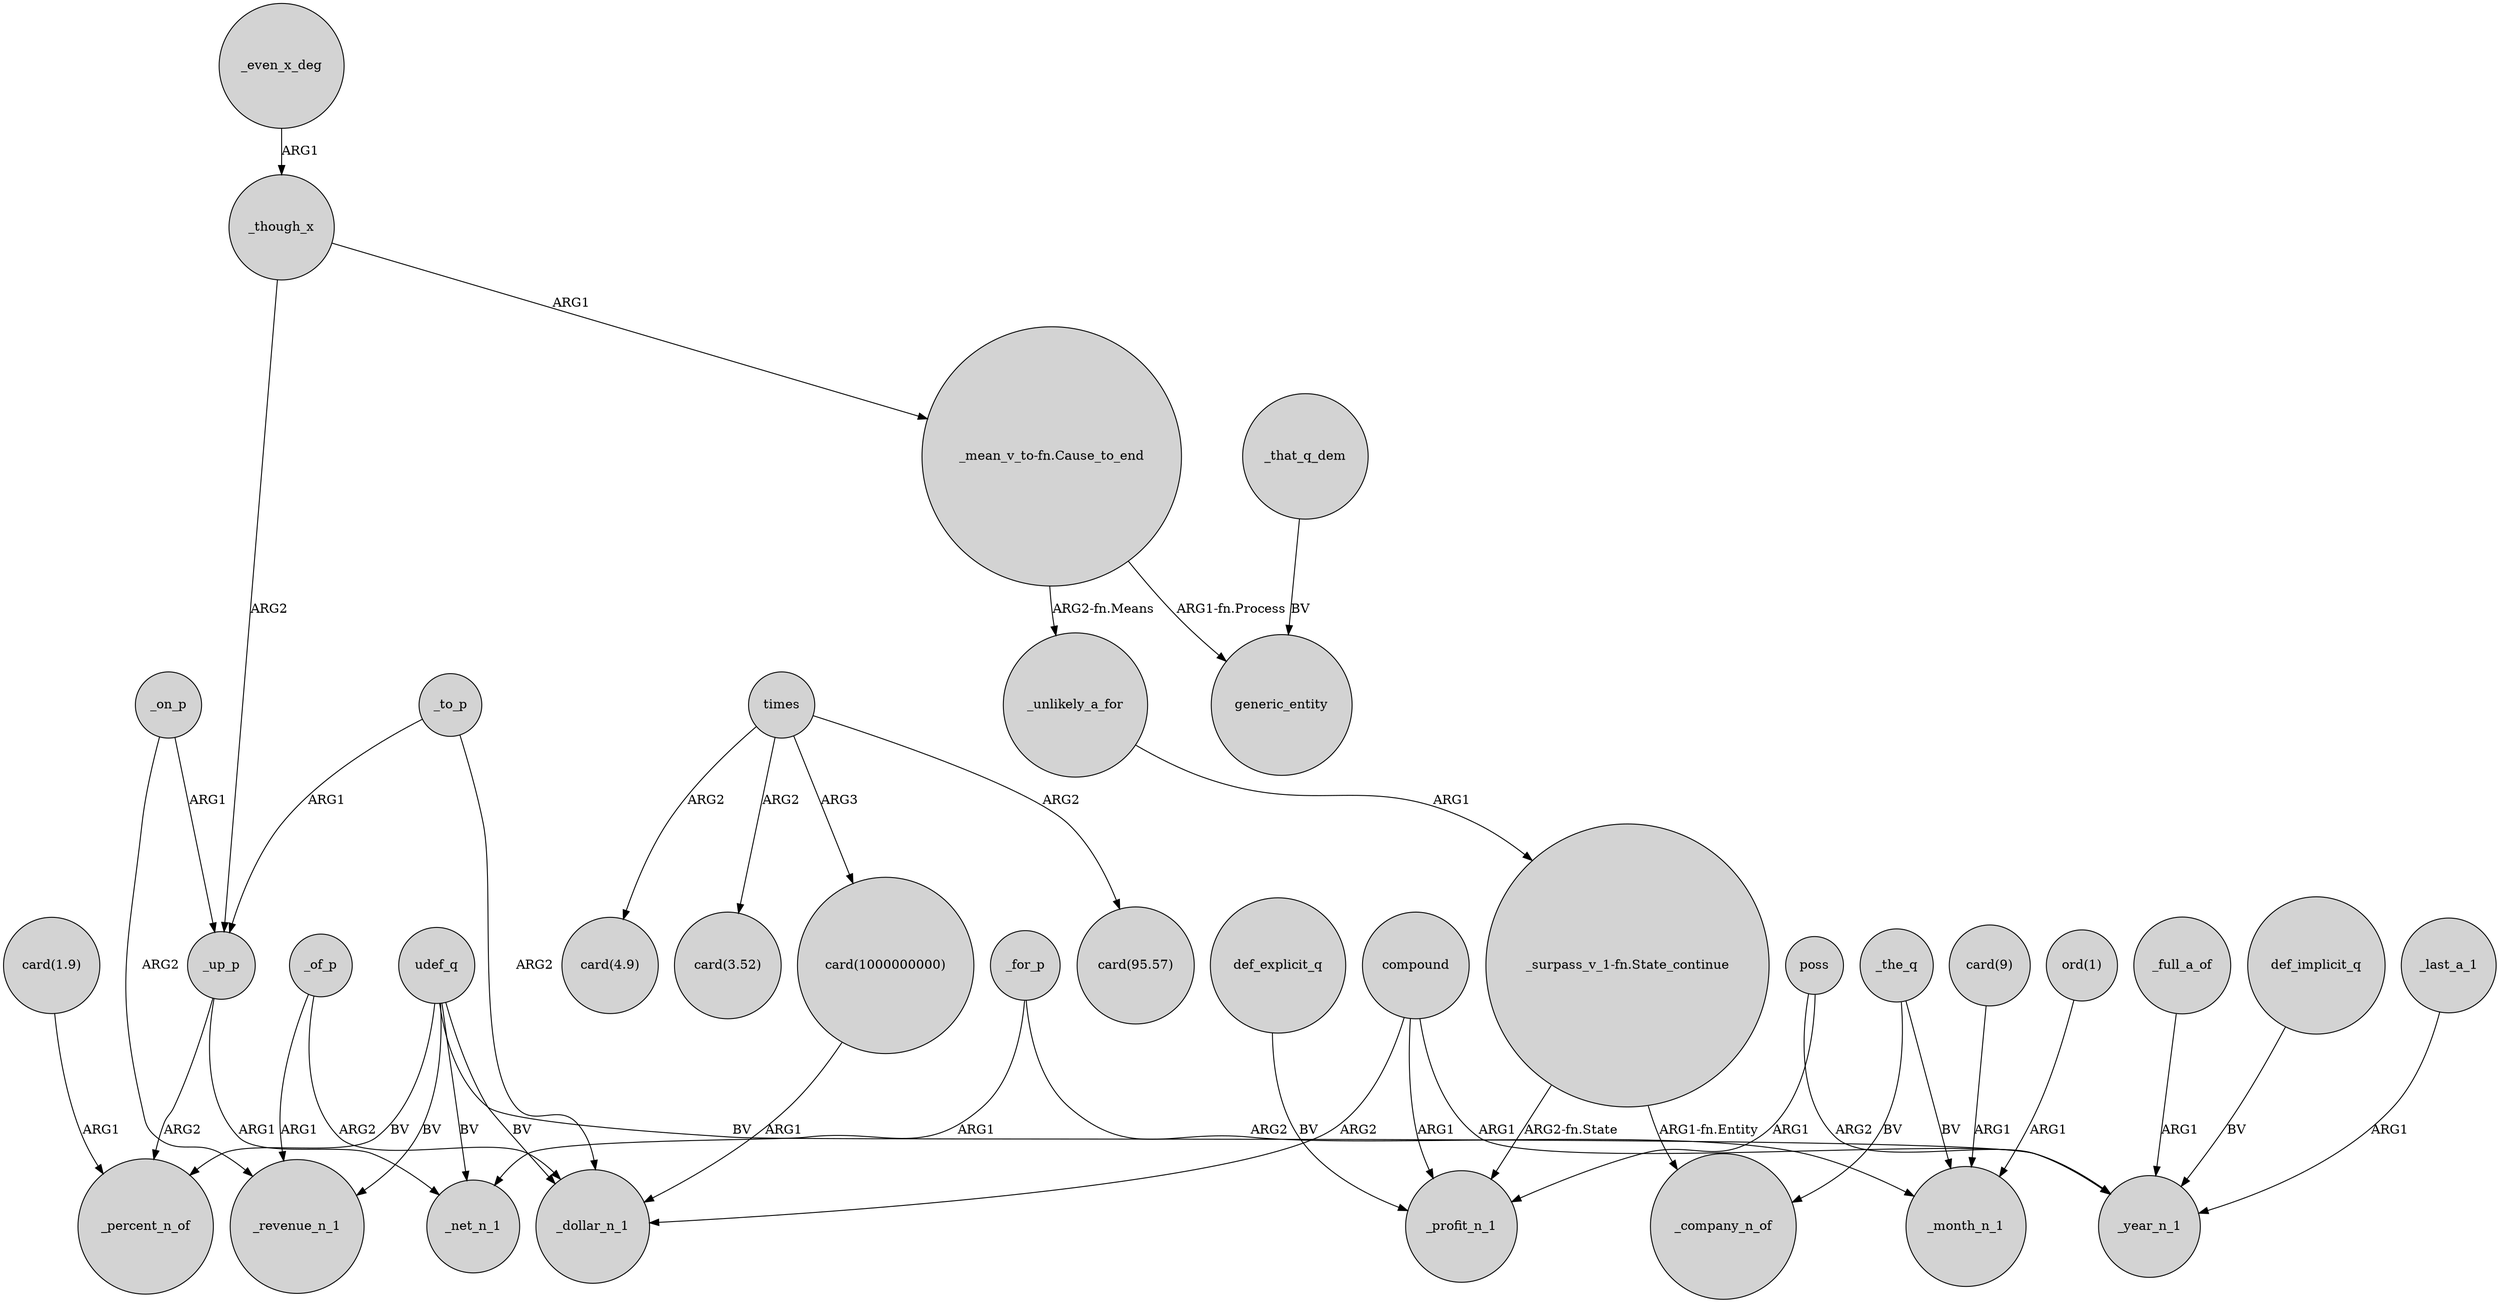 digraph {
	node [shape=circle style=filled]
	_up_p -> _percent_n_of [label=ARG2]
	times -> "card(3.52)" [label=ARG2]
	"card(1000000000)" -> _dollar_n_1 [label=ARG1]
	def_explicit_q -> _profit_n_1 [label=BV]
	times -> "card(95.57)" [label=ARG2]
	"_surpass_v_1-fn.State_continue" -> _company_n_of [label="ARG1-fn.Entity"]
	"ord(1)" -> _month_n_1 [label=ARG1]
	_full_a_of -> _year_n_1 [label=ARG1]
	_the_q -> _month_n_1 [label=BV]
	def_implicit_q -> _year_n_1 [label=BV]
	"_mean_v_to-fn.Cause_to_end" -> _unlikely_a_for [label="ARG2-fn.Means"]
	"card(1.9)" -> _percent_n_of [label=ARG1]
	_though_x -> _up_p [label=ARG2]
	_for_p -> _net_n_1 [label=ARG1]
	poss -> _year_n_1 [label=ARG2]
	_on_p -> _revenue_n_1 [label=ARG2]
	_of_p -> _revenue_n_1 [label=ARG1]
	compound -> _dollar_n_1 [label=ARG2]
	compound -> _year_n_1 [label=ARG1]
	_to_p -> _dollar_n_1 [label=ARG2]
	times -> "card(1000000000)" [label=ARG3]
	udef_q -> _revenue_n_1 [label=BV]
	_to_p -> _up_p [label=ARG1]
	udef_q -> _percent_n_of [label=BV]
	poss -> _profit_n_1 [label=ARG1]
	udef_q -> _net_n_1 [label=BV]
	_unlikely_a_for -> "_surpass_v_1-fn.State_continue" [label=ARG1]
	_last_a_1 -> _year_n_1 [label=ARG1]
	compound -> _profit_n_1 [label=ARG1]
	udef_q -> _dollar_n_1 [label=BV]
	times -> "card(4.9)" [label=ARG2]
	udef_q -> _year_n_1 [label=BV]
	"_mean_v_to-fn.Cause_to_end" -> generic_entity [label="ARG1-fn.Process"]
	_though_x -> "_mean_v_to-fn.Cause_to_end" [label=ARG1]
	"_surpass_v_1-fn.State_continue" -> _profit_n_1 [label="ARG2-fn.State"]
	_even_x_deg -> _though_x [label=ARG1]
	_on_p -> _up_p [label=ARG1]
	"card(9)" -> _month_n_1 [label=ARG1]
	_up_p -> _net_n_1 [label=ARG1]
	_of_p -> _dollar_n_1 [label=ARG2]
	_that_q_dem -> generic_entity [label=BV]
	_the_q -> _company_n_of [label=BV]
	_for_p -> _month_n_1 [label=ARG2]
}

